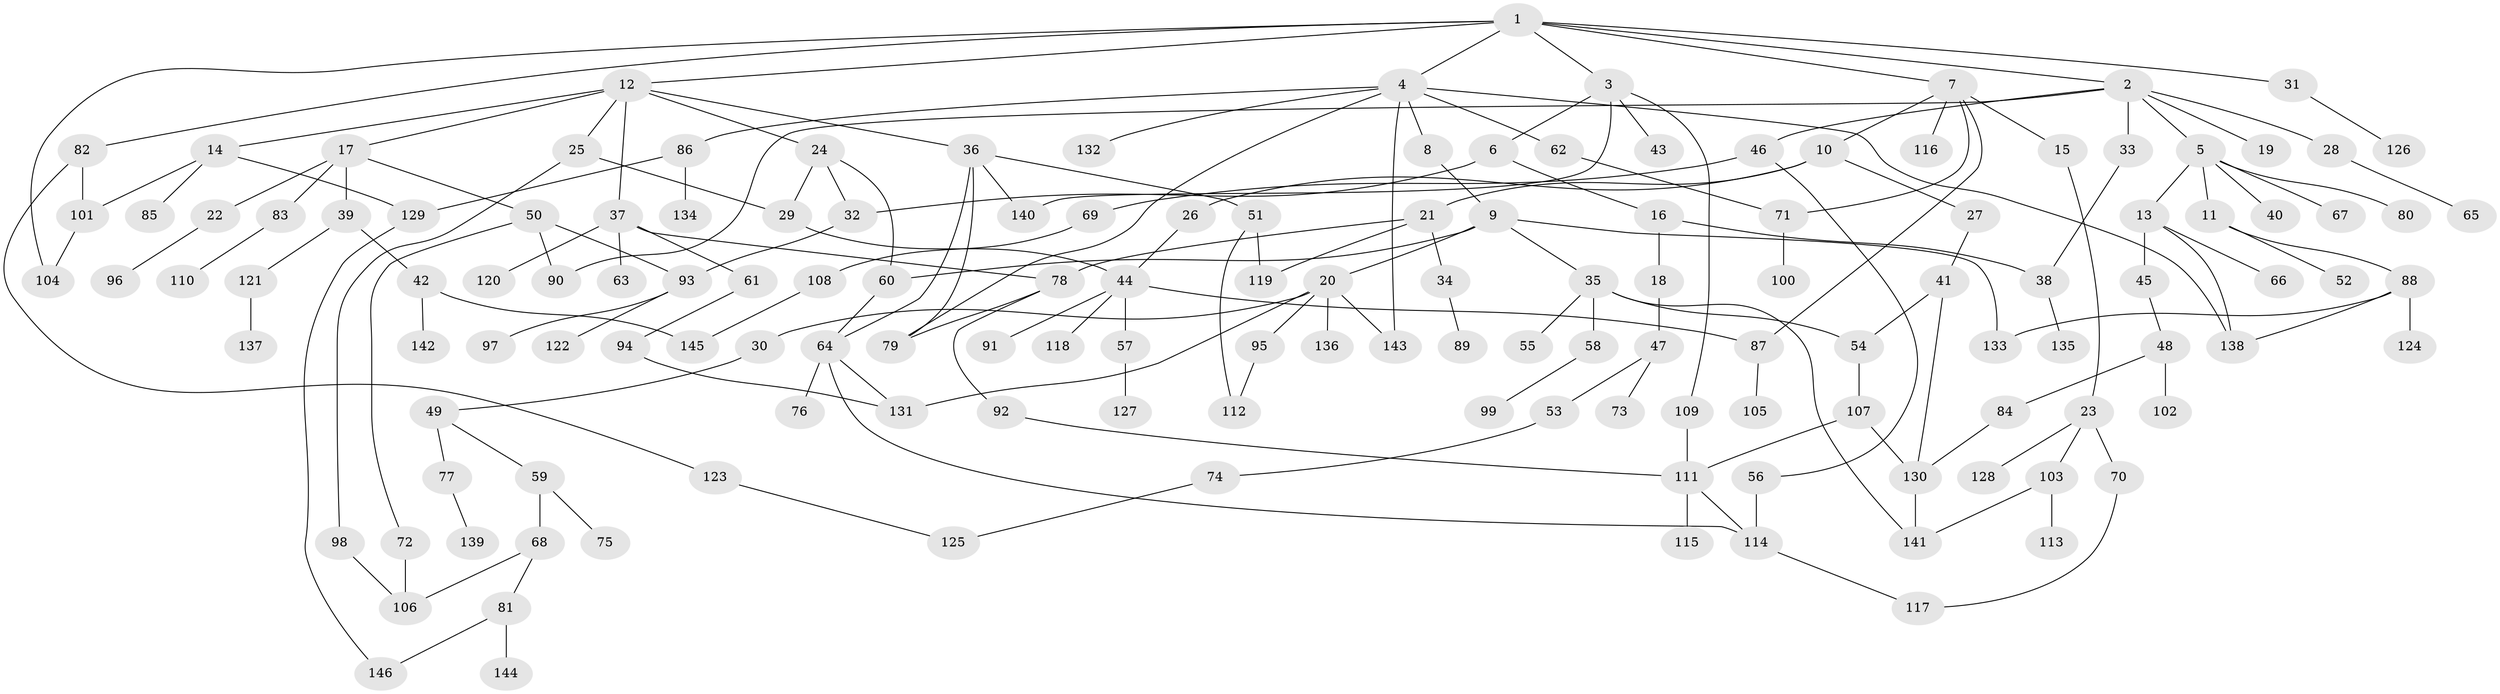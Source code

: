 // coarse degree distribution, {3: 0.22727272727272727, 2: 0.32954545454545453, 8: 0.022727272727272728, 6: 0.022727272727272728, 5: 0.06818181818181818, 4: 0.14772727272727273, 1: 0.17045454545454544, 7: 0.011363636363636364}
// Generated by graph-tools (version 1.1) at 2025/36/03/04/25 23:36:11]
// undirected, 146 vertices, 185 edges
graph export_dot {
  node [color=gray90,style=filled];
  1;
  2;
  3;
  4;
  5;
  6;
  7;
  8;
  9;
  10;
  11;
  12;
  13;
  14;
  15;
  16;
  17;
  18;
  19;
  20;
  21;
  22;
  23;
  24;
  25;
  26;
  27;
  28;
  29;
  30;
  31;
  32;
  33;
  34;
  35;
  36;
  37;
  38;
  39;
  40;
  41;
  42;
  43;
  44;
  45;
  46;
  47;
  48;
  49;
  50;
  51;
  52;
  53;
  54;
  55;
  56;
  57;
  58;
  59;
  60;
  61;
  62;
  63;
  64;
  65;
  66;
  67;
  68;
  69;
  70;
  71;
  72;
  73;
  74;
  75;
  76;
  77;
  78;
  79;
  80;
  81;
  82;
  83;
  84;
  85;
  86;
  87;
  88;
  89;
  90;
  91;
  92;
  93;
  94;
  95;
  96;
  97;
  98;
  99;
  100;
  101;
  102;
  103;
  104;
  105;
  106;
  107;
  108;
  109;
  110;
  111;
  112;
  113;
  114;
  115;
  116;
  117;
  118;
  119;
  120;
  121;
  122;
  123;
  124;
  125;
  126;
  127;
  128;
  129;
  130;
  131;
  132;
  133;
  134;
  135;
  136;
  137;
  138;
  139;
  140;
  141;
  142;
  143;
  144;
  145;
  146;
  1 -- 2;
  1 -- 3;
  1 -- 4;
  1 -- 7;
  1 -- 12;
  1 -- 31;
  1 -- 82;
  1 -- 104;
  2 -- 5;
  2 -- 19;
  2 -- 28;
  2 -- 33;
  2 -- 46;
  2 -- 90;
  3 -- 6;
  3 -- 43;
  3 -- 109;
  3 -- 140;
  4 -- 8;
  4 -- 62;
  4 -- 86;
  4 -- 132;
  4 -- 143;
  4 -- 138;
  4 -- 79;
  5 -- 11;
  5 -- 13;
  5 -- 40;
  5 -- 67;
  5 -- 80;
  6 -- 16;
  6 -- 32;
  7 -- 10;
  7 -- 15;
  7 -- 87;
  7 -- 116;
  7 -- 71;
  8 -- 9;
  9 -- 20;
  9 -- 35;
  9 -- 133;
  9 -- 60;
  10 -- 21;
  10 -- 26;
  10 -- 27;
  11 -- 52;
  11 -- 88;
  12 -- 14;
  12 -- 17;
  12 -- 24;
  12 -- 25;
  12 -- 36;
  12 -- 37;
  13 -- 45;
  13 -- 66;
  13 -- 138;
  14 -- 85;
  14 -- 101;
  14 -- 129;
  15 -- 23;
  16 -- 18;
  16 -- 38;
  17 -- 22;
  17 -- 39;
  17 -- 50;
  17 -- 83;
  18 -- 47;
  20 -- 30;
  20 -- 95;
  20 -- 136;
  20 -- 131;
  20 -- 143;
  21 -- 34;
  21 -- 78;
  21 -- 119;
  22 -- 96;
  23 -- 70;
  23 -- 103;
  23 -- 128;
  24 -- 29;
  24 -- 60;
  24 -- 32;
  25 -- 98;
  25 -- 29;
  26 -- 44;
  27 -- 41;
  28 -- 65;
  29 -- 44;
  30 -- 49;
  31 -- 126;
  32 -- 93;
  33 -- 38;
  34 -- 89;
  35 -- 54;
  35 -- 55;
  35 -- 58;
  35 -- 141;
  36 -- 51;
  36 -- 79;
  36 -- 140;
  36 -- 64;
  37 -- 61;
  37 -- 63;
  37 -- 120;
  37 -- 78;
  38 -- 135;
  39 -- 42;
  39 -- 121;
  41 -- 54;
  41 -- 130;
  42 -- 142;
  42 -- 145;
  44 -- 57;
  44 -- 91;
  44 -- 118;
  44 -- 87;
  45 -- 48;
  46 -- 56;
  46 -- 69;
  47 -- 53;
  47 -- 73;
  48 -- 84;
  48 -- 102;
  49 -- 59;
  49 -- 77;
  50 -- 72;
  50 -- 90;
  50 -- 93;
  51 -- 119;
  51 -- 112;
  53 -- 74;
  54 -- 107;
  56 -- 114;
  57 -- 127;
  58 -- 99;
  59 -- 68;
  59 -- 75;
  60 -- 64;
  61 -- 94;
  62 -- 71;
  64 -- 76;
  64 -- 131;
  64 -- 114;
  68 -- 81;
  68 -- 106;
  69 -- 108;
  70 -- 117;
  71 -- 100;
  72 -- 106;
  74 -- 125;
  77 -- 139;
  78 -- 79;
  78 -- 92;
  81 -- 144;
  81 -- 146;
  82 -- 123;
  82 -- 101;
  83 -- 110;
  84 -- 130;
  86 -- 134;
  86 -- 129;
  87 -- 105;
  88 -- 124;
  88 -- 138;
  88 -- 133;
  92 -- 111;
  93 -- 97;
  93 -- 122;
  94 -- 131;
  95 -- 112;
  98 -- 106;
  101 -- 104;
  103 -- 113;
  103 -- 141;
  107 -- 111;
  107 -- 130;
  108 -- 145;
  109 -- 111;
  111 -- 114;
  111 -- 115;
  114 -- 117;
  121 -- 137;
  123 -- 125;
  129 -- 146;
  130 -- 141;
}
